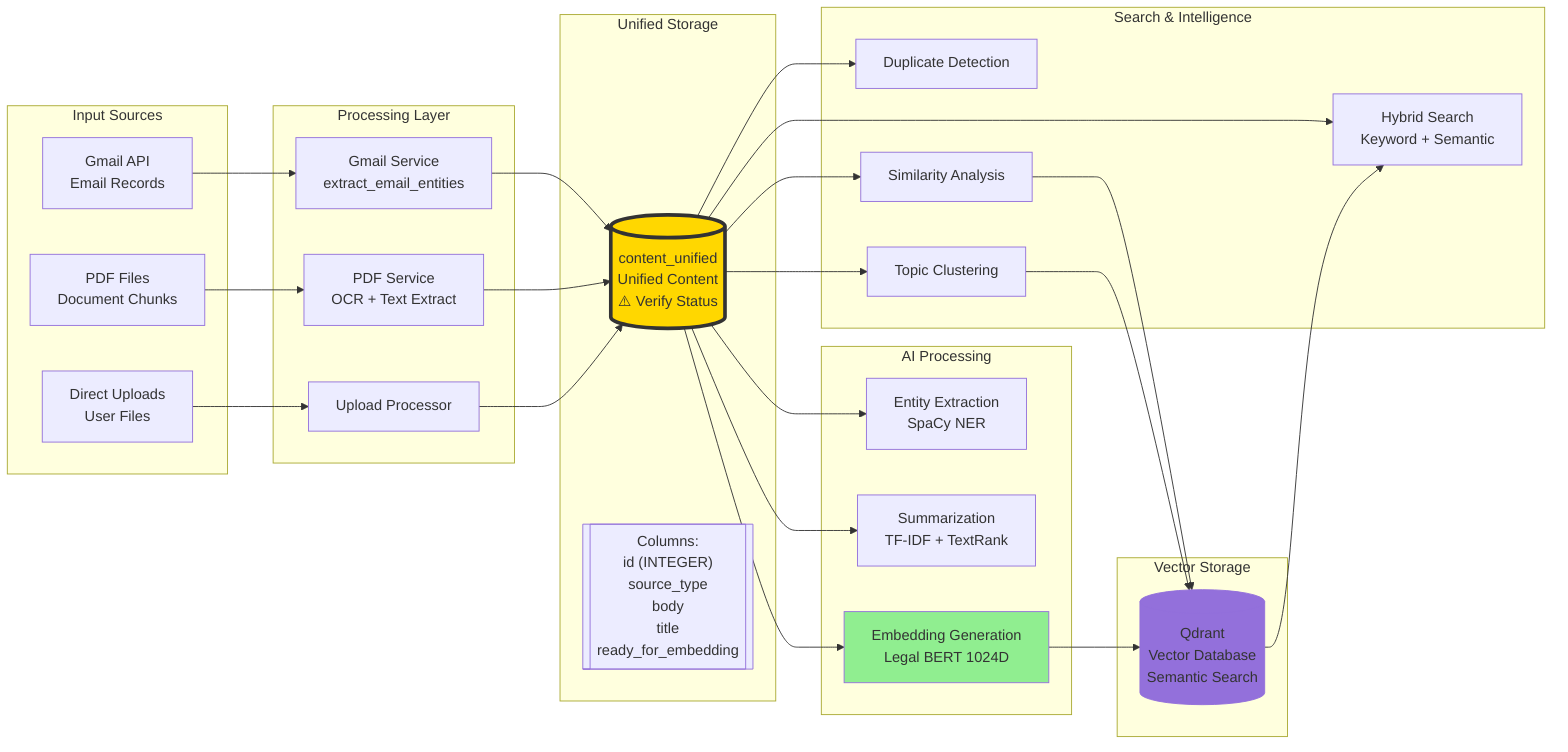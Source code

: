 flowchart LR
    subgraph "Input Sources"
        GmailAPI[Gmail API<br/>Email Records]
        PDFFiles[PDF Files<br/>Document Chunks]
        Uploads[Direct Uploads<br/>User Files]
    end
    
    subgraph "Processing Layer"
        GmailService[Gmail Service<br/>extract_email_entities]
        PDFService[PDF Service<br/>OCR + Text Extract]
        UploadProcessor[Upload Processor]
    end
    
    subgraph "Unified Storage"
        ContentUnified[(content_unified<br/>Unified Content<br/>⚠️ Verify Status)]
        
        Columns[["Columns:<br/>id (INTEGER)<br/>source_type<br/>body<br/>title<br/>ready_for_embedding"]]
    end
    
    subgraph "AI Processing"
        EntityExtract[Entity Extraction<br/>SpaCy NER]
        Summarization[Summarization<br/>TF-IDF + TextRank]
        EmbeddingGen[Embedding Generation<br/>Legal BERT 1024D]
    end
    
    subgraph "Vector Storage"
        Qdrant[(Qdrant<br/>Vector Database<br/>Semantic Search)]
    end
    
    subgraph "Search & Intelligence"
        HybridSearch[Hybrid Search<br/>Keyword + Semantic]
        DuplicateDetect[Duplicate Detection]
        SimilarityAnalysis[Similarity Analysis]
        TopicClustering[Topic Clustering]
    end
    
    %% Data Flow
    GmailAPI --> GmailService
    PDFFiles --> PDFService
    Uploads --> UploadProcessor
    
    GmailService --> ContentUnified
    PDFService --> ContentUnified
    UploadProcessor --> ContentUnified
    
    ContentUnified --> EntityExtract
    ContentUnified --> Summarization
    ContentUnified --> EmbeddingGen
    
    EmbeddingGen --> Qdrant
    
    ContentUnified --> HybridSearch
    Qdrant --> HybridSearch
    
    ContentUnified --> DuplicateDetect
    ContentUnified --> SimilarityAnalysis
    ContentUnified --> TopicClustering
    
    SimilarityAnalysis --> Qdrant
    TopicClustering --> Qdrant
    
    style ContentUnified fill:#ffd700,stroke:#333,stroke-width:4px
    style Qdrant fill:#9370db
    style EmbeddingGen fill:#90ee90
